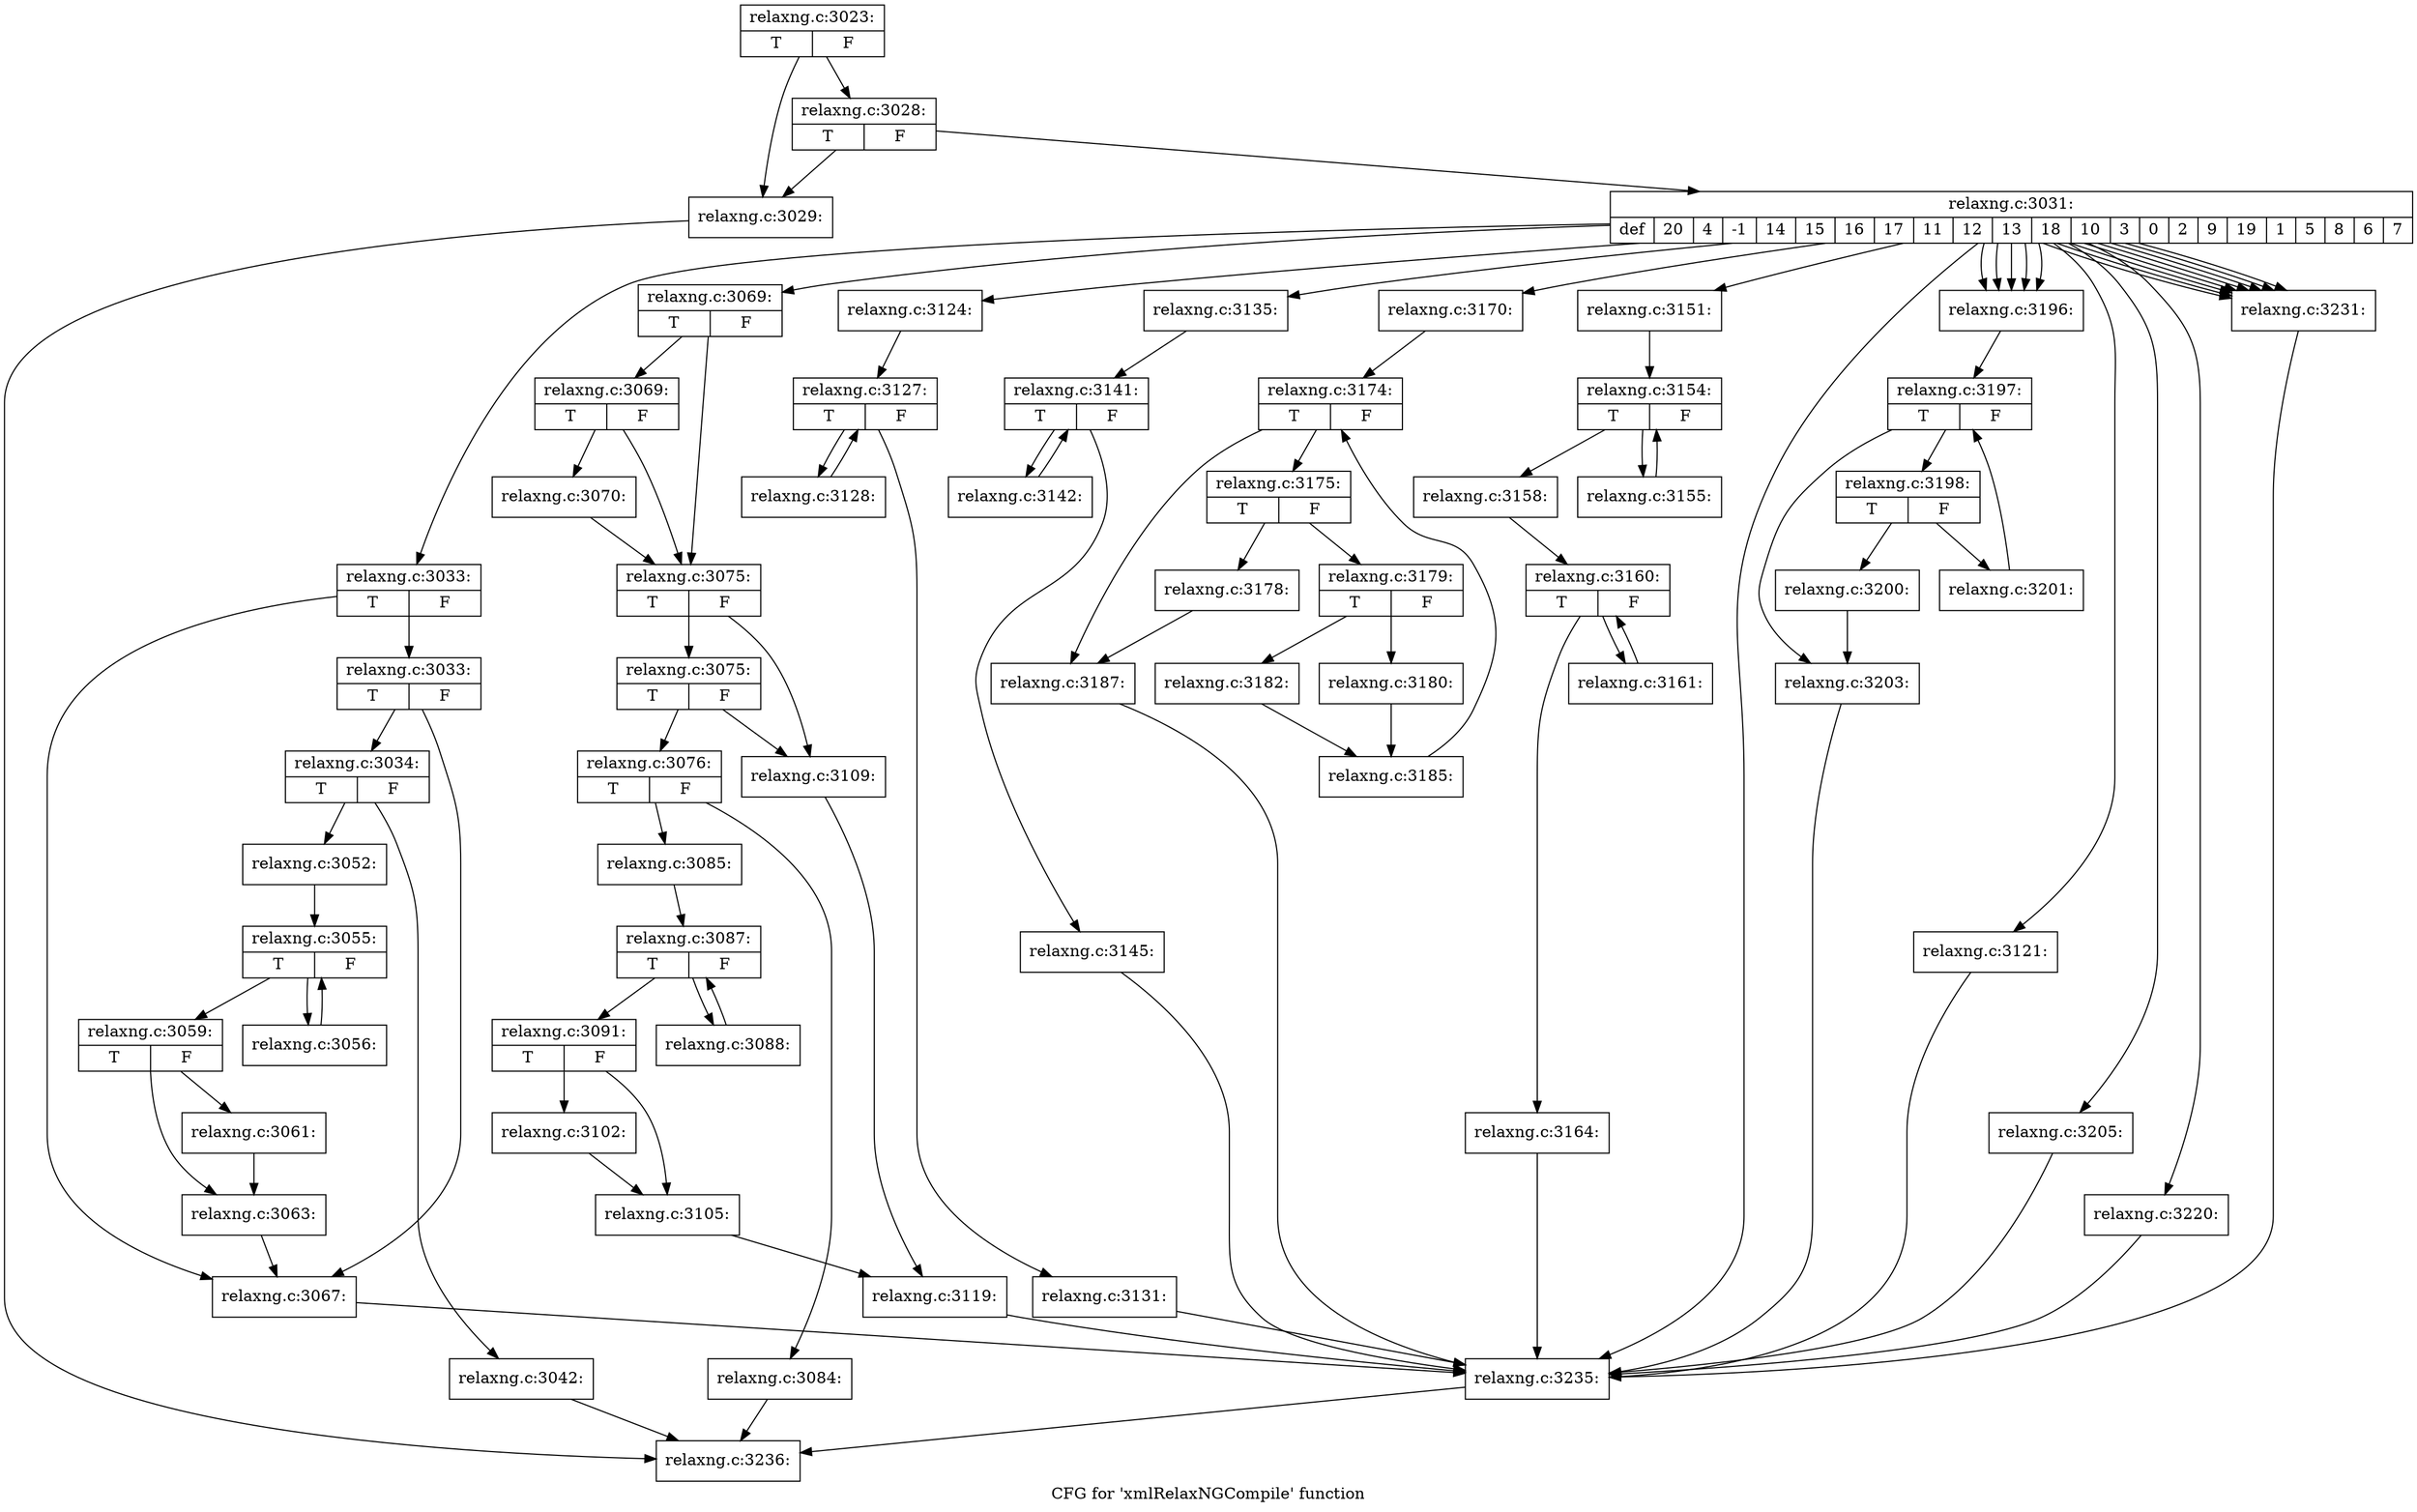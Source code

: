 digraph "CFG for 'xmlRelaxNGCompile' function" {
	label="CFG for 'xmlRelaxNGCompile' function";

	Node0x3e84d30 [shape=record,label="{relaxng.c:3023:|{<s0>T|<s1>F}}"];
	Node0x3e84d30 -> Node0x3e91bc0;
	Node0x3e84d30 -> Node0x3e91c60;
	Node0x3e91c60 [shape=record,label="{relaxng.c:3028:|{<s0>T|<s1>F}}"];
	Node0x3e91c60 -> Node0x3e91bc0;
	Node0x3e91c60 -> Node0x3e91c10;
	Node0x3e91bc0 [shape=record,label="{relaxng.c:3029:}"];
	Node0x3e91bc0 -> Node0x3e90f80;
	Node0x3e91c10 [shape=record,label="{relaxng.c:3031:|{<s0>def|<s1>20|<s2>4|<s3>-1|<s4>14|<s5>15|<s6>16|<s7>17|<s8>11|<s9>12|<s10>13|<s11>18|<s12>10|<s13>3|<s14>0|<s15>2|<s16>9|<s17>19|<s18>1|<s19>5|<s20>8|<s21>6|<s22>7}}"];
	Node0x3e91c10 -> Node0x3e92310;
	Node0x3e91c10 -> Node0x3e92860;
	Node0x3e91c10 -> Node0x3e976b0;
	Node0x3e91c10 -> Node0x3e9f4b0;
	Node0x3e91c10 -> Node0x3ea13b0;
	Node0x3e91c10 -> Node0x3ea29d0;
	Node0x3e91c10 -> Node0x3ea5240;
	Node0x3e91c10 -> Node0x3ea7b60;
	Node0x3e91c10 -> Node0x3eaa850;
	Node0x3e91c10 -> Node0x3eaa850;
	Node0x3e91c10 -> Node0x3eaa850;
	Node0x3e91c10 -> Node0x3eaa850;
	Node0x3e91c10 -> Node0x3eaa850;
	Node0x3e91c10 -> Node0x3eabc50;
	Node0x3e91c10 -> Node0x3eaf670;
	Node0x3e91c10 -> Node0x3eb0970;
	Node0x3e91c10 -> Node0x3eb0970;
	Node0x3e91c10 -> Node0x3eb0970;
	Node0x3e91c10 -> Node0x3eb0970;
	Node0x3e91c10 -> Node0x3eb0970;
	Node0x3e91c10 -> Node0x3eb0970;
	Node0x3e91c10 -> Node0x3eb0970;
	Node0x3e91c10 -> Node0x3eb0970;
	Node0x3e92860 [shape=record,label="{relaxng.c:3033:|{<s0>T|<s1>F}}"];
	Node0x3e92860 -> Node0x3e929f0;
	Node0x3e92860 -> Node0x3e929a0;
	Node0x3e929f0 [shape=record,label="{relaxng.c:3033:|{<s0>T|<s1>F}}"];
	Node0x3e929f0 -> Node0x3e92950;
	Node0x3e929f0 -> Node0x3e929a0;
	Node0x3e92950 [shape=record,label="{relaxng.c:3034:|{<s0>T|<s1>F}}"];
	Node0x3e92950 -> Node0x3e950d0;
	Node0x3e92950 -> Node0x3e954e0;
	Node0x3e950d0 [shape=record,label="{relaxng.c:3042:}"];
	Node0x3e950d0 -> Node0x3e90f80;
	Node0x3e954e0 [shape=record,label="{relaxng.c:3052:}"];
	Node0x3e954e0 -> Node0x3e95b80;
	Node0x3e95b80 [shape=record,label="{relaxng.c:3055:|{<s0>T|<s1>F}}"];
	Node0x3e95b80 -> Node0x3e96710;
	Node0x3e95b80 -> Node0x3e96600;
	Node0x3e96710 [shape=record,label="{relaxng.c:3056:}"];
	Node0x3e96710 -> Node0x3e95b80;
	Node0x3e96600 [shape=record,label="{relaxng.c:3059:|{<s0>T|<s1>F}}"];
	Node0x3e96600 -> Node0x3e96ea0;
	Node0x3e96600 -> Node0x3e973a0;
	Node0x3e96ea0 [shape=record,label="{relaxng.c:3061:}"];
	Node0x3e96ea0 -> Node0x3e973a0;
	Node0x3e973a0 [shape=record,label="{relaxng.c:3063:}"];
	Node0x3e973a0 -> Node0x3e929a0;
	Node0x3e929a0 [shape=record,label="{relaxng.c:3067:}"];
	Node0x3e929a0 -> Node0x3e92310;
	Node0x3e976b0 [shape=record,label="{relaxng.c:3069:|{<s0>T|<s1>F}}"];
	Node0x3e976b0 -> Node0x3e99a60;
	Node0x3e976b0 -> Node0x3e99a10;
	Node0x3e99a60 [shape=record,label="{relaxng.c:3069:|{<s0>T|<s1>F}}"];
	Node0x3e99a60 -> Node0x3e999c0;
	Node0x3e99a60 -> Node0x3e99a10;
	Node0x3e999c0 [shape=record,label="{relaxng.c:3070:}"];
	Node0x3e999c0 -> Node0x3e99a10;
	Node0x3e99a10 [shape=record,label="{relaxng.c:3075:|{<s0>T|<s1>F}}"];
	Node0x3e99a10 -> Node0x3e9b170;
	Node0x3e99a10 -> Node0x3e9b120;
	Node0x3e9b170 [shape=record,label="{relaxng.c:3075:|{<s0>T|<s1>F}}"];
	Node0x3e9b170 -> Node0x3e9a670;
	Node0x3e9b170 -> Node0x3e9b120;
	Node0x3e9a670 [shape=record,label="{relaxng.c:3076:|{<s0>T|<s1>F}}"];
	Node0x3e9a670 -> Node0x3e9cd00;
	Node0x3e9a670 -> Node0x3e9cd50;
	Node0x3e9cd00 [shape=record,label="{relaxng.c:3084:}"];
	Node0x3e9cd00 -> Node0x3e90f80;
	Node0x3e9cd50 [shape=record,label="{relaxng.c:3085:}"];
	Node0x3e9cd50 -> Node0x3e9da20;
	Node0x3e9da20 [shape=record,label="{relaxng.c:3087:|{<s0>T|<s1>F}}"];
	Node0x3e9da20 -> Node0x3e9ddd0;
	Node0x3e9da20 -> Node0x3e9dc00;
	Node0x3e9ddd0 [shape=record,label="{relaxng.c:3088:}"];
	Node0x3e9ddd0 -> Node0x3e9da20;
	Node0x3e9dc00 [shape=record,label="{relaxng.c:3091:|{<s0>T|<s1>F}}"];
	Node0x3e9dc00 -> Node0x3e9ec80;
	Node0x3e9dc00 -> Node0x3e9ec30;
	Node0x3e9ec30 [shape=record,label="{relaxng.c:3102:}"];
	Node0x3e9ec30 -> Node0x3e9ec80;
	Node0x3e9ec80 [shape=record,label="{relaxng.c:3105:}"];
	Node0x3e9ec80 -> Node0x3e9b0d0;
	Node0x3e9b120 [shape=record,label="{relaxng.c:3109:}"];
	Node0x3e9b120 -> Node0x3e9b0d0;
	Node0x3e9b0d0 [shape=record,label="{relaxng.c:3119:}"];
	Node0x3e9b0d0 -> Node0x3e92310;
	Node0x3e9f4b0 [shape=record,label="{relaxng.c:3121:}"];
	Node0x3e9f4b0 -> Node0x3e92310;
	Node0x3ea13b0 [shape=record,label="{relaxng.c:3124:}"];
	Node0x3ea13b0 -> Node0x3ea1c90;
	Node0x3ea1c90 [shape=record,label="{relaxng.c:3127:|{<s0>T|<s1>F}}"];
	Node0x3ea1c90 -> Node0x3ea2040;
	Node0x3ea1c90 -> Node0x3ea1e70;
	Node0x3ea2040 [shape=record,label="{relaxng.c:3128:}"];
	Node0x3ea2040 -> Node0x3ea1c90;
	Node0x3ea1e70 [shape=record,label="{relaxng.c:3131:}"];
	Node0x3ea1e70 -> Node0x3e92310;
	Node0x3ea29d0 [shape=record,label="{relaxng.c:3135:}"];
	Node0x3ea29d0 -> Node0x3ea3e00;
	Node0x3ea3e00 [shape=record,label="{relaxng.c:3141:|{<s0>T|<s1>F}}"];
	Node0x3ea3e00 -> Node0x3ea41b0;
	Node0x3ea3e00 -> Node0x3ea3fe0;
	Node0x3ea41b0 [shape=record,label="{relaxng.c:3142:}"];
	Node0x3ea41b0 -> Node0x3ea3e00;
	Node0x3ea3fe0 [shape=record,label="{relaxng.c:3145:}"];
	Node0x3ea3fe0 -> Node0x3e92310;
	Node0x3ea5240 [shape=record,label="{relaxng.c:3151:}"];
	Node0x3ea5240 -> Node0x3ea58e0;
	Node0x3ea58e0 [shape=record,label="{relaxng.c:3154:|{<s0>T|<s1>F}}"];
	Node0x3ea58e0 -> Node0x3ea5c90;
	Node0x3ea58e0 -> Node0x3ea5ac0;
	Node0x3ea5c90 [shape=record,label="{relaxng.c:3155:}"];
	Node0x3ea5c90 -> Node0x3ea58e0;
	Node0x3ea5ac0 [shape=record,label="{relaxng.c:3158:}"];
	Node0x3ea5ac0 -> Node0x3ea6720;
	Node0x3ea6720 [shape=record,label="{relaxng.c:3160:|{<s0>T|<s1>F}}"];
	Node0x3ea6720 -> Node0x3ea6ad0;
	Node0x3ea6720 -> Node0x3ea6900;
	Node0x3ea6ad0 [shape=record,label="{relaxng.c:3161:}"];
	Node0x3ea6ad0 -> Node0x3ea6720;
	Node0x3ea6900 [shape=record,label="{relaxng.c:3164:}"];
	Node0x3ea6900 -> Node0x3e92310;
	Node0x3ea7b60 [shape=record,label="{relaxng.c:3170:}"];
	Node0x3ea7b60 -> Node0x3ea8840;
	Node0x3ea8840 [shape=record,label="{relaxng.c:3174:|{<s0>T|<s1>F}}"];
	Node0x3ea8840 -> Node0x3ea8bf0;
	Node0x3ea8840 -> Node0x3ea8a20;
	Node0x3ea8bf0 [shape=record,label="{relaxng.c:3175:|{<s0>T|<s1>F}}"];
	Node0x3ea8bf0 -> Node0x3ea91c0;
	Node0x3ea8bf0 -> Node0x3ea9210;
	Node0x3ea91c0 [shape=record,label="{relaxng.c:3178:}"];
	Node0x3ea91c0 -> Node0x3ea8a20;
	Node0x3ea9210 [shape=record,label="{relaxng.c:3179:|{<s0>T|<s1>F}}"];
	Node0x3ea9210 -> Node0x3ea9580;
	Node0x3ea9210 -> Node0x3ea9620;
	Node0x3ea9580 [shape=record,label="{relaxng.c:3180:}"];
	Node0x3ea9580 -> Node0x3ea95d0;
	Node0x3ea9620 [shape=record,label="{relaxng.c:3182:}"];
	Node0x3ea9620 -> Node0x3ea95d0;
	Node0x3ea95d0 [shape=record,label="{relaxng.c:3185:}"];
	Node0x3ea95d0 -> Node0x3ea8840;
	Node0x3ea8a20 [shape=record,label="{relaxng.c:3187:}"];
	Node0x3ea8a20 -> Node0x3e92310;
	Node0x3eaa850 [shape=record,label="{relaxng.c:3196:}"];
	Node0x3eaa850 -> Node0x3e926e0;
	Node0x3e926e0 [shape=record,label="{relaxng.c:3197:|{<s0>T|<s1>F}}"];
	Node0x3e926e0 -> Node0x3eab180;
	Node0x3e926e0 -> Node0x3eaafe0;
	Node0x3eab180 [shape=record,label="{relaxng.c:3198:|{<s0>T|<s1>F}}"];
	Node0x3eab180 -> Node0x3eab530;
	Node0x3eab180 -> Node0x3eab580;
	Node0x3eab530 [shape=record,label="{relaxng.c:3200:}"];
	Node0x3eab530 -> Node0x3eaafe0;
	Node0x3eab580 [shape=record,label="{relaxng.c:3201:}"];
	Node0x3eab580 -> Node0x3e926e0;
	Node0x3eaafe0 [shape=record,label="{relaxng.c:3203:}"];
	Node0x3eaafe0 -> Node0x3e92310;
	Node0x3eabc50 [shape=record,label="{relaxng.c:3205:}"];
	Node0x3eabc50 -> Node0x3e92310;
	Node0x3eaf670 [shape=record,label="{relaxng.c:3220:}"];
	Node0x3eaf670 -> Node0x3e92310;
	Node0x3eb0970 [shape=record,label="{relaxng.c:3231:}"];
	Node0x3eb0970 -> Node0x3e92310;
	Node0x3e92310 [shape=record,label="{relaxng.c:3235:}"];
	Node0x3e92310 -> Node0x3e90f80;
	Node0x3e90f80 [shape=record,label="{relaxng.c:3236:}"];
}

